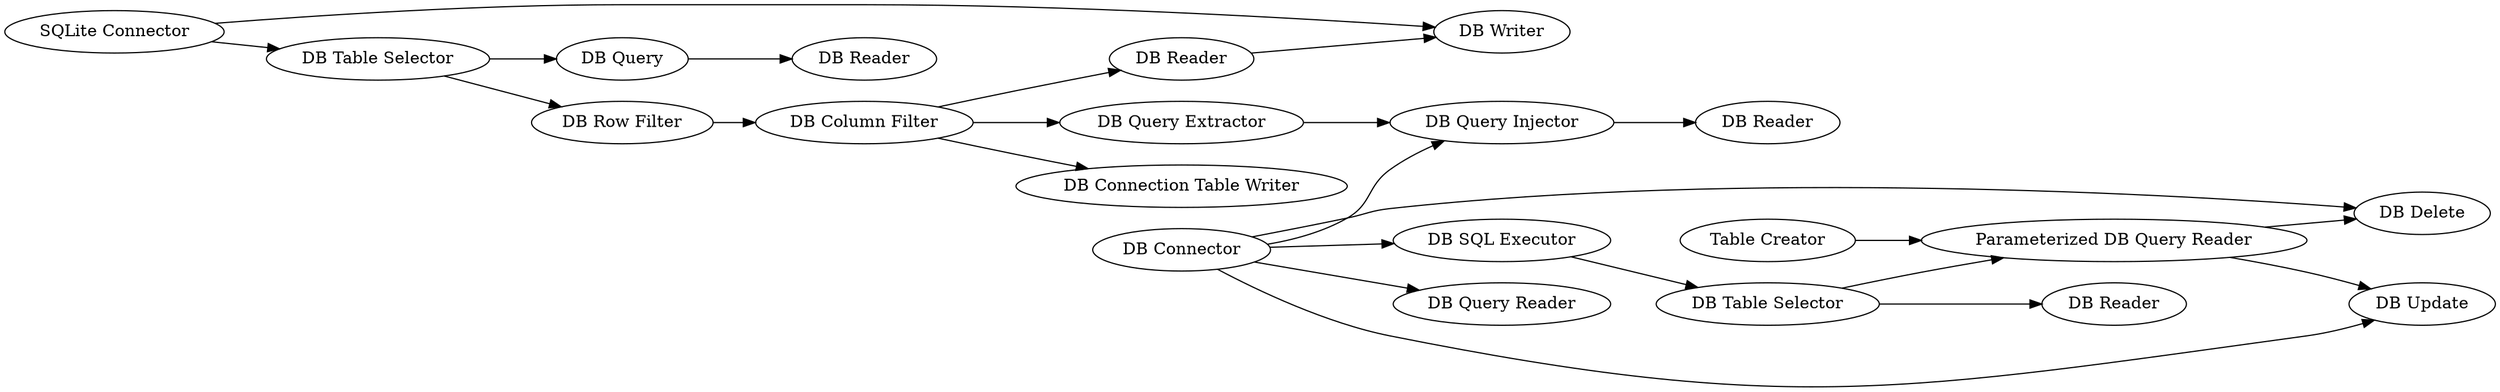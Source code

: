 digraph {
	51 -> 66
	75 -> 57
	70 -> 59
	72 -> 57
	55 -> 56
	54 -> 55
	59 -> 61
	51 -> 70
	75 -> 74
	64 -> 66
	65 -> 67
	75 -> 54
	63 -> 65
	60 -> 64
	19 -> 72
	75 -> 58
	60 -> 63
	70 -> 71
	71 -> 60
	72 -> 58
	60 -> 62
	55 -> 72
	75 -> 65
	57 [label="DB Delete"]
	55 [label="DB Table Selector"]
	58 [label="DB Update"]
	74 [label="DB Query Reader"]
	19 [label="Table Creator"]
	64 [label="DB Reader"]
	51 [label="SQLite Connector"]
	56 [label="DB Reader"]
	54 [label="DB SQL Executor"]
	75 [label="DB Connector"]
	59 [label="DB Query"]
	67 [label="DB Reader"]
	72 [label="Parameterized DB Query Reader"]
	61 [label="DB Reader"]
	63 [label="DB Query Extractor"]
	60 [label="DB Column Filter"]
	66 [label="DB Writer"]
	62 [label="DB Connection Table Writer"]
	70 [label="DB Table Selector"]
	65 [label="DB Query Injector"]
	71 [label="DB Row Filter"]
	rankdir=LR
}
